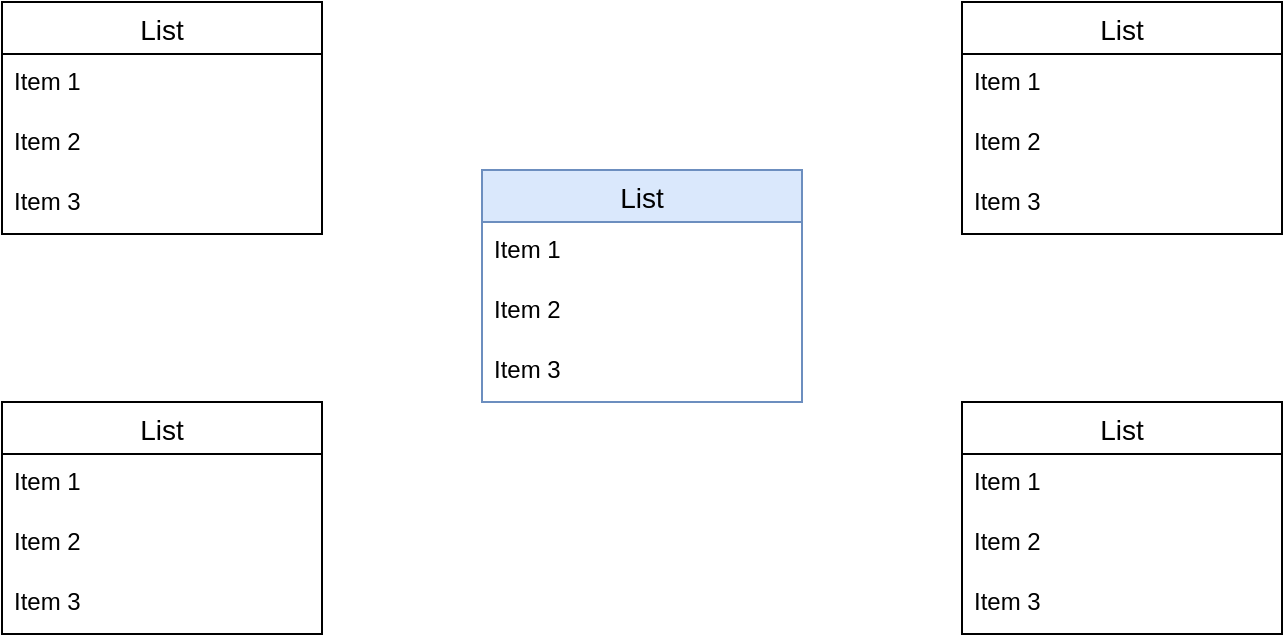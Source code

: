 <mxfile version="20.3.7" type="github">
  <diagram id="19Mnn3t-wCo5OlDUJHXD" name="Página-1">
    <mxGraphModel dx="1422" dy="794" grid="1" gridSize="10" guides="1" tooltips="1" connect="1" arrows="1" fold="1" page="1" pageScale="1" pageWidth="827" pageHeight="1169" math="0" shadow="0">
      <root>
        <mxCell id="0" />
        <mxCell id="1" parent="0" />
        <mxCell id="ovA0uKYvVe6Rh5bkRw08-1" value="List" style="swimlane;fontStyle=0;childLayout=stackLayout;horizontal=1;startSize=26;horizontalStack=0;resizeParent=1;resizeParentMax=0;resizeLast=0;collapsible=1;marginBottom=0;align=center;fontSize=14;fillColor=#dae8fc;strokeColor=#6c8ebf;" vertex="1" parent="1">
          <mxGeometry x="320" y="204" width="160" height="116" as="geometry" />
        </mxCell>
        <mxCell id="ovA0uKYvVe6Rh5bkRw08-2" value="Item 1" style="text;strokeColor=none;fillColor=none;spacingLeft=4;spacingRight=4;overflow=hidden;rotatable=0;points=[[0,0.5],[1,0.5]];portConstraint=eastwest;fontSize=12;" vertex="1" parent="ovA0uKYvVe6Rh5bkRw08-1">
          <mxGeometry y="26" width="160" height="30" as="geometry" />
        </mxCell>
        <mxCell id="ovA0uKYvVe6Rh5bkRw08-3" value="Item 2" style="text;strokeColor=none;fillColor=none;spacingLeft=4;spacingRight=4;overflow=hidden;rotatable=0;points=[[0,0.5],[1,0.5]];portConstraint=eastwest;fontSize=12;" vertex="1" parent="ovA0uKYvVe6Rh5bkRw08-1">
          <mxGeometry y="56" width="160" height="30" as="geometry" />
        </mxCell>
        <mxCell id="ovA0uKYvVe6Rh5bkRw08-4" value="Item 3" style="text;strokeColor=none;fillColor=none;spacingLeft=4;spacingRight=4;overflow=hidden;rotatable=0;points=[[0,0.5],[1,0.5]];portConstraint=eastwest;fontSize=12;" vertex="1" parent="ovA0uKYvVe6Rh5bkRw08-1">
          <mxGeometry y="86" width="160" height="30" as="geometry" />
        </mxCell>
        <mxCell id="ovA0uKYvVe6Rh5bkRw08-5" value="List" style="swimlane;fontStyle=0;childLayout=stackLayout;horizontal=1;startSize=26;horizontalStack=0;resizeParent=1;resizeParentMax=0;resizeLast=0;collapsible=1;marginBottom=0;align=center;fontSize=14;" vertex="1" parent="1">
          <mxGeometry x="80" y="120" width="160" height="116" as="geometry" />
        </mxCell>
        <mxCell id="ovA0uKYvVe6Rh5bkRw08-6" value="Item 1" style="text;strokeColor=none;fillColor=none;spacingLeft=4;spacingRight=4;overflow=hidden;rotatable=0;points=[[0,0.5],[1,0.5]];portConstraint=eastwest;fontSize=12;" vertex="1" parent="ovA0uKYvVe6Rh5bkRw08-5">
          <mxGeometry y="26" width="160" height="30" as="geometry" />
        </mxCell>
        <mxCell id="ovA0uKYvVe6Rh5bkRw08-7" value="Item 2" style="text;strokeColor=none;fillColor=none;spacingLeft=4;spacingRight=4;overflow=hidden;rotatable=0;points=[[0,0.5],[1,0.5]];portConstraint=eastwest;fontSize=12;" vertex="1" parent="ovA0uKYvVe6Rh5bkRw08-5">
          <mxGeometry y="56" width="160" height="30" as="geometry" />
        </mxCell>
        <mxCell id="ovA0uKYvVe6Rh5bkRw08-8" value="Item 3" style="text;strokeColor=none;fillColor=none;spacingLeft=4;spacingRight=4;overflow=hidden;rotatable=0;points=[[0,0.5],[1,0.5]];portConstraint=eastwest;fontSize=12;" vertex="1" parent="ovA0uKYvVe6Rh5bkRw08-5">
          <mxGeometry y="86" width="160" height="30" as="geometry" />
        </mxCell>
        <mxCell id="ovA0uKYvVe6Rh5bkRw08-9" value="List" style="swimlane;fontStyle=0;childLayout=stackLayout;horizontal=1;startSize=26;horizontalStack=0;resizeParent=1;resizeParentMax=0;resizeLast=0;collapsible=1;marginBottom=0;align=center;fontSize=14;" vertex="1" parent="1">
          <mxGeometry x="560" y="120" width="160" height="116" as="geometry" />
        </mxCell>
        <mxCell id="ovA0uKYvVe6Rh5bkRw08-10" value="Item 1" style="text;strokeColor=none;fillColor=none;spacingLeft=4;spacingRight=4;overflow=hidden;rotatable=0;points=[[0,0.5],[1,0.5]];portConstraint=eastwest;fontSize=12;" vertex="1" parent="ovA0uKYvVe6Rh5bkRw08-9">
          <mxGeometry y="26" width="160" height="30" as="geometry" />
        </mxCell>
        <mxCell id="ovA0uKYvVe6Rh5bkRw08-11" value="Item 2" style="text;strokeColor=none;fillColor=none;spacingLeft=4;spacingRight=4;overflow=hidden;rotatable=0;points=[[0,0.5],[1,0.5]];portConstraint=eastwest;fontSize=12;" vertex="1" parent="ovA0uKYvVe6Rh5bkRw08-9">
          <mxGeometry y="56" width="160" height="30" as="geometry" />
        </mxCell>
        <mxCell id="ovA0uKYvVe6Rh5bkRw08-12" value="Item 3" style="text;strokeColor=none;fillColor=none;spacingLeft=4;spacingRight=4;overflow=hidden;rotatable=0;points=[[0,0.5],[1,0.5]];portConstraint=eastwest;fontSize=12;" vertex="1" parent="ovA0uKYvVe6Rh5bkRw08-9">
          <mxGeometry y="86" width="160" height="30" as="geometry" />
        </mxCell>
        <mxCell id="ovA0uKYvVe6Rh5bkRw08-13" value="List" style="swimlane;fontStyle=0;childLayout=stackLayout;horizontal=1;startSize=26;horizontalStack=0;resizeParent=1;resizeParentMax=0;resizeLast=0;collapsible=1;marginBottom=0;align=center;fontSize=14;" vertex="1" parent="1">
          <mxGeometry x="80" y="320" width="160" height="116" as="geometry" />
        </mxCell>
        <mxCell id="ovA0uKYvVe6Rh5bkRw08-14" value="Item 1" style="text;strokeColor=none;fillColor=none;spacingLeft=4;spacingRight=4;overflow=hidden;rotatable=0;points=[[0,0.5],[1,0.5]];portConstraint=eastwest;fontSize=12;" vertex="1" parent="ovA0uKYvVe6Rh5bkRw08-13">
          <mxGeometry y="26" width="160" height="30" as="geometry" />
        </mxCell>
        <mxCell id="ovA0uKYvVe6Rh5bkRw08-15" value="Item 2" style="text;strokeColor=none;fillColor=none;spacingLeft=4;spacingRight=4;overflow=hidden;rotatable=0;points=[[0,0.5],[1,0.5]];portConstraint=eastwest;fontSize=12;" vertex="1" parent="ovA0uKYvVe6Rh5bkRw08-13">
          <mxGeometry y="56" width="160" height="30" as="geometry" />
        </mxCell>
        <mxCell id="ovA0uKYvVe6Rh5bkRw08-16" value="Item 3" style="text;strokeColor=none;fillColor=none;spacingLeft=4;spacingRight=4;overflow=hidden;rotatable=0;points=[[0,0.5],[1,0.5]];portConstraint=eastwest;fontSize=12;" vertex="1" parent="ovA0uKYvVe6Rh5bkRw08-13">
          <mxGeometry y="86" width="160" height="30" as="geometry" />
        </mxCell>
        <mxCell id="ovA0uKYvVe6Rh5bkRw08-17" value="List" style="swimlane;fontStyle=0;childLayout=stackLayout;horizontal=1;startSize=26;horizontalStack=0;resizeParent=1;resizeParentMax=0;resizeLast=0;collapsible=1;marginBottom=0;align=center;fontSize=14;" vertex="1" parent="1">
          <mxGeometry x="560" y="320" width="160" height="116" as="geometry" />
        </mxCell>
        <mxCell id="ovA0uKYvVe6Rh5bkRw08-18" value="Item 1" style="text;strokeColor=none;fillColor=none;spacingLeft=4;spacingRight=4;overflow=hidden;rotatable=0;points=[[0,0.5],[1,0.5]];portConstraint=eastwest;fontSize=12;" vertex="1" parent="ovA0uKYvVe6Rh5bkRw08-17">
          <mxGeometry y="26" width="160" height="30" as="geometry" />
        </mxCell>
        <mxCell id="ovA0uKYvVe6Rh5bkRw08-19" value="Item 2" style="text;strokeColor=none;fillColor=none;spacingLeft=4;spacingRight=4;overflow=hidden;rotatable=0;points=[[0,0.5],[1,0.5]];portConstraint=eastwest;fontSize=12;" vertex="1" parent="ovA0uKYvVe6Rh5bkRw08-17">
          <mxGeometry y="56" width="160" height="30" as="geometry" />
        </mxCell>
        <mxCell id="ovA0uKYvVe6Rh5bkRw08-20" value="Item 3" style="text;strokeColor=none;fillColor=none;spacingLeft=4;spacingRight=4;overflow=hidden;rotatable=0;points=[[0,0.5],[1,0.5]];portConstraint=eastwest;fontSize=12;" vertex="1" parent="ovA0uKYvVe6Rh5bkRw08-17">
          <mxGeometry y="86" width="160" height="30" as="geometry" />
        </mxCell>
      </root>
    </mxGraphModel>
  </diagram>
</mxfile>
